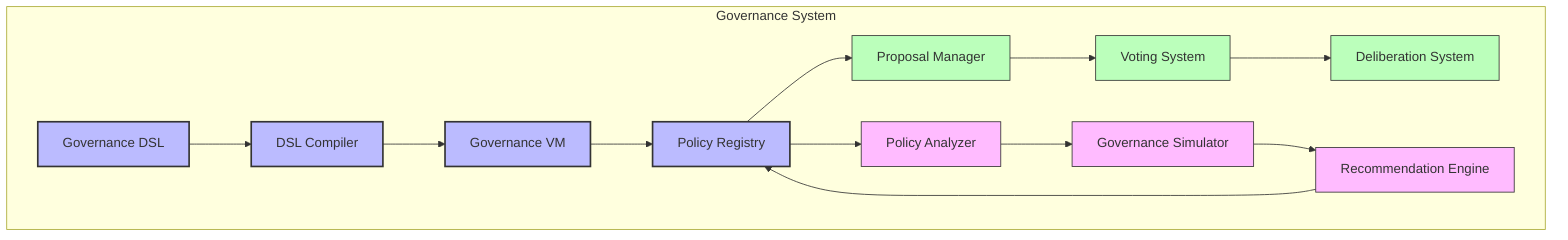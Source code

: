 graph TD
    subgraph "Governance System"
        DSL[Governance DSL]
        COMP[DSL Compiler]
        VM[Governance VM]
        POLICY[Policy Registry]
        
        PROP[Proposal Manager]
        VOTE[Voting System]
        DELIB[Deliberation System]
        
        ANALYZER[Policy Analyzer]
        SIM[Governance Simulator]
        RECOMMENDER[Recommendation Engine]
    end
    
    DSL --> COMP
    COMP --> VM
    VM --> POLICY
    
    POLICY --> PROP
    PROP --> VOTE
    VOTE --> DELIB
    
    POLICY --> ANALYZER
    ANALYZER --> SIM
    SIM --> RECOMMENDER
    RECOMMENDER --> POLICY
    
    classDef dsl fill:#bbf,stroke:#333,stroke-width:2px
    classDef execution fill:#bfb,stroke:#333,stroke-width:1px
    classDef adaptation fill:#fbf,stroke:#333,stroke-width:1px
    
    class DSL,COMP,VM,POLICY dsl
    class PROP,VOTE,DELIB execution
    class ANALYZER,SIM,RECOMMENDER adaptation
